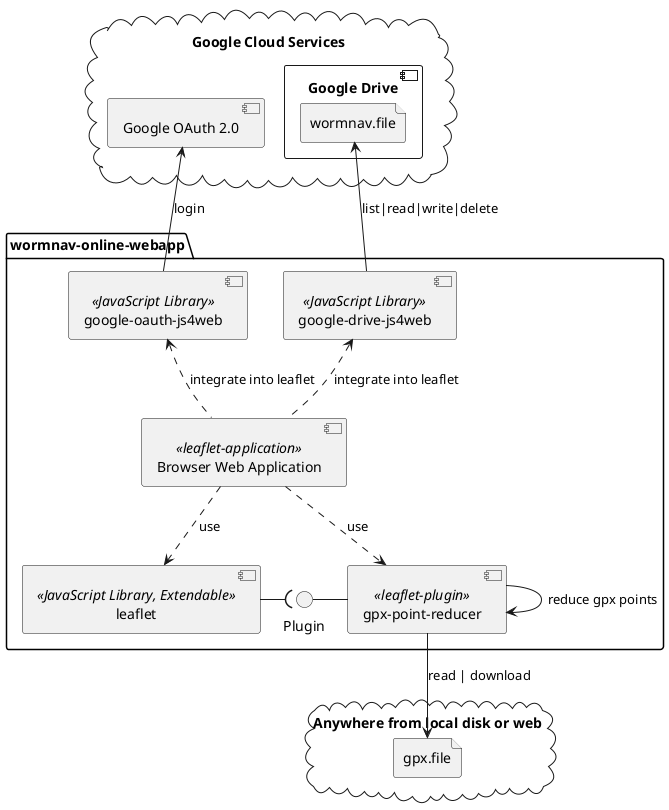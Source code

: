 @startuml

package "wormnav-online-webapp" {
 component "Browser Web Application" as BrowserApp<<leaflet-application>>
 component leaflet<<JavaScript Library, Extendable>>
 interface Plugin
 component "gpx-point-reducer" as GpxPointReducer<<leaflet-plugin>>
 component "google-oauth-js4web" as oauthAdapter<<JavaScript Library>>
 component "google-drive-js4web" as driveAdapter<<JavaScript Library>>
 
 leaflet -right-( Plugin
 GpxPointReducer -left- Plugin
 GpxPointReducer --> GpxPointReducer: reduce gpx points 
 
 BrowserApp .up.> oauthAdapter : integrate into leaflet
 BrowserApp .up.> driveAdapter : integrate into leaflet
 BrowserApp ..> leaflet: use
 BrowserApp ..> GpxPointReducer: use
}

cloud "Google Cloud Services" {
 component "Google OAuth 2.0" as OAuth
 component "Google Drive" as Drive {
  file wormnav.file
 }
}

cloud "Anywhere from local disk or web" {
    file gpx.file
}

oauthAdapter -up-> OAuth: login
driveAdapter -up-> wormnav.file: list|read|write|delete

GpxPointReducer -down-> gpx.file: read | download

@enduml